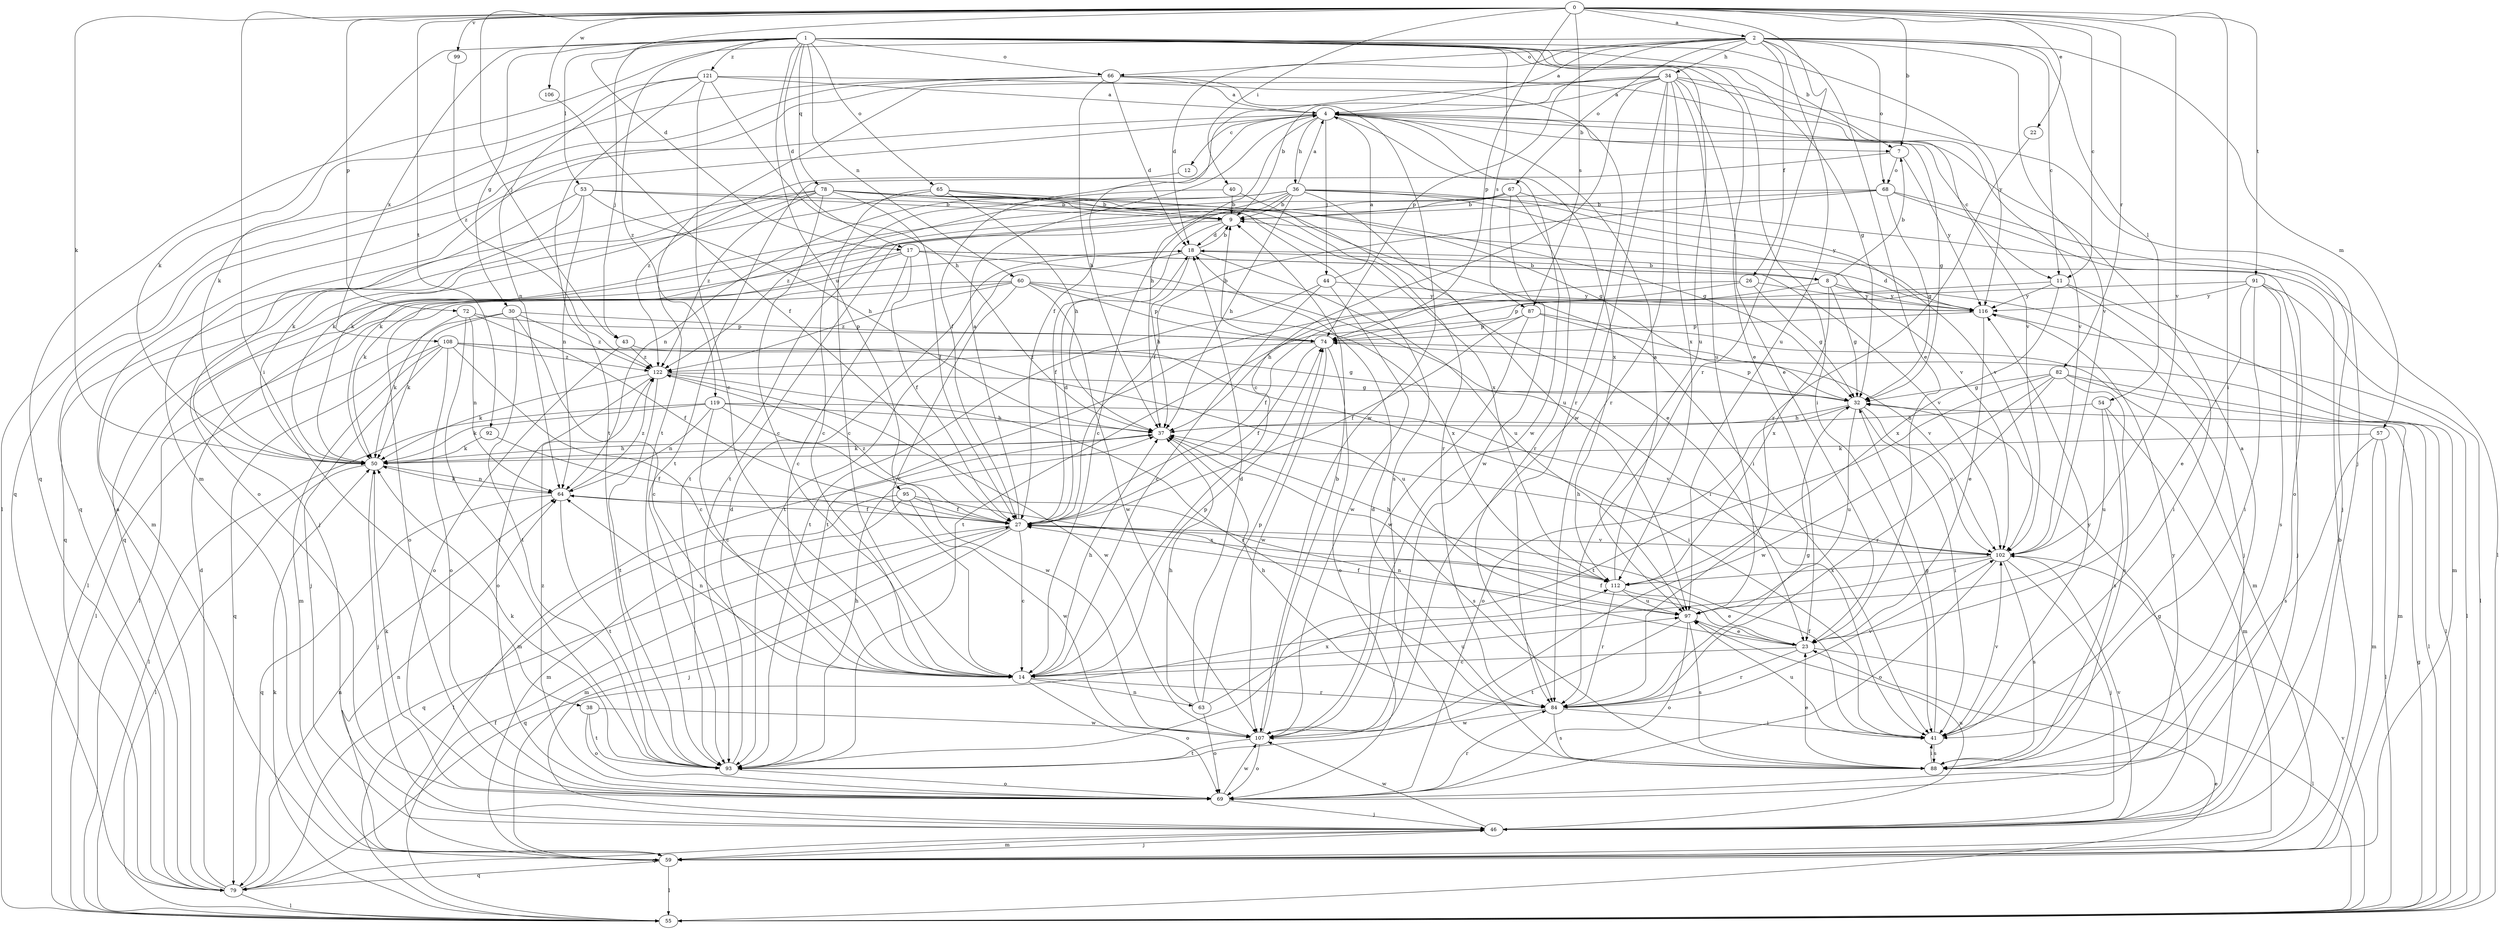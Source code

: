 strict digraph  {
0;
1;
2;
4;
7;
8;
9;
11;
12;
14;
17;
18;
22;
23;
26;
27;
30;
32;
34;
36;
37;
38;
40;
41;
43;
44;
46;
50;
53;
54;
55;
57;
59;
60;
63;
64;
65;
66;
67;
68;
69;
72;
74;
78;
79;
82;
84;
87;
88;
91;
92;
93;
95;
97;
99;
102;
106;
107;
108;
112;
116;
119;
121;
122;
0 -> 2  [label=a];
0 -> 7  [label=b];
0 -> 11  [label=c];
0 -> 17  [label=d];
0 -> 22  [label=e];
0 -> 38  [label=i];
0 -> 40  [label=i];
0 -> 41  [label=i];
0 -> 43  [label=j];
0 -> 50  [label=k];
0 -> 72  [label=p];
0 -> 74  [label=p];
0 -> 82  [label=r];
0 -> 84  [label=r];
0 -> 87  [label=s];
0 -> 91  [label=t];
0 -> 92  [label=t];
0 -> 99  [label=v];
0 -> 102  [label=v];
0 -> 106  [label=w];
1 -> 7  [label=b];
1 -> 17  [label=d];
1 -> 23  [label=e];
1 -> 30  [label=g];
1 -> 32  [label=g];
1 -> 41  [label=i];
1 -> 43  [label=j];
1 -> 50  [label=k];
1 -> 53  [label=l];
1 -> 60  [label=n];
1 -> 65  [label=o];
1 -> 66  [label=o];
1 -> 78  [label=q];
1 -> 87  [label=s];
1 -> 95  [label=u];
1 -> 97  [label=u];
1 -> 108  [label=x];
1 -> 116  [label=y];
1 -> 119  [label=z];
1 -> 121  [label=z];
2 -> 4  [label=a];
2 -> 11  [label=c];
2 -> 18  [label=d];
2 -> 23  [label=e];
2 -> 26  [label=f];
2 -> 34  [label=h];
2 -> 54  [label=l];
2 -> 57  [label=m];
2 -> 66  [label=o];
2 -> 67  [label=o];
2 -> 68  [label=o];
2 -> 74  [label=p];
2 -> 79  [label=q];
2 -> 97  [label=u];
2 -> 102  [label=v];
4 -> 7  [label=b];
4 -> 11  [label=c];
4 -> 12  [label=c];
4 -> 27  [label=f];
4 -> 32  [label=g];
4 -> 36  [label=h];
4 -> 37  [label=h];
4 -> 44  [label=j];
4 -> 79  [label=q];
4 -> 107  [label=w];
4 -> 112  [label=x];
7 -> 68  [label=o];
7 -> 93  [label=t];
7 -> 116  [label=y];
8 -> 7  [label=b];
8 -> 32  [label=g];
8 -> 46  [label=j];
8 -> 74  [label=p];
8 -> 112  [label=x];
8 -> 116  [label=y];
9 -> 18  [label=d];
9 -> 27  [label=f];
9 -> 46  [label=j];
11 -> 41  [label=i];
11 -> 59  [label=m];
11 -> 93  [label=t];
11 -> 112  [label=x];
11 -> 116  [label=y];
12 -> 122  [label=z];
14 -> 37  [label=h];
14 -> 63  [label=n];
14 -> 64  [label=n];
14 -> 69  [label=o];
14 -> 74  [label=p];
14 -> 84  [label=r];
14 -> 97  [label=u];
17 -> 8  [label=b];
17 -> 14  [label=c];
17 -> 27  [label=f];
17 -> 41  [label=i];
17 -> 50  [label=k];
17 -> 55  [label=l];
17 -> 102  [label=v];
18 -> 8  [label=b];
18 -> 9  [label=b];
18 -> 37  [label=h];
18 -> 93  [label=t];
18 -> 97  [label=u];
22 -> 84  [label=r];
23 -> 14  [label=c];
23 -> 27  [label=f];
23 -> 55  [label=l];
23 -> 64  [label=n];
23 -> 84  [label=r];
26 -> 27  [label=f];
26 -> 32  [label=g];
26 -> 37  [label=h];
26 -> 116  [label=y];
27 -> 4  [label=a];
27 -> 14  [label=c];
27 -> 18  [label=d];
27 -> 46  [label=j];
27 -> 59  [label=m];
27 -> 79  [label=q];
27 -> 102  [label=v];
27 -> 122  [label=z];
30 -> 14  [label=c];
30 -> 50  [label=k];
30 -> 55  [label=l];
30 -> 74  [label=p];
30 -> 93  [label=t];
30 -> 122  [label=z];
32 -> 37  [label=h];
32 -> 41  [label=i];
32 -> 69  [label=o];
32 -> 74  [label=p];
32 -> 97  [label=u];
32 -> 102  [label=v];
34 -> 4  [label=a];
34 -> 9  [label=b];
34 -> 14  [label=c];
34 -> 23  [label=e];
34 -> 27  [label=f];
34 -> 46  [label=j];
34 -> 84  [label=r];
34 -> 93  [label=t];
34 -> 97  [label=u];
34 -> 102  [label=v];
34 -> 107  [label=w];
34 -> 112  [label=x];
36 -> 4  [label=a];
36 -> 9  [label=b];
36 -> 14  [label=c];
36 -> 37  [label=h];
36 -> 55  [label=l];
36 -> 64  [label=n];
36 -> 93  [label=t];
36 -> 97  [label=u];
36 -> 102  [label=v];
36 -> 116  [label=y];
36 -> 122  [label=z];
37 -> 50  [label=k];
37 -> 59  [label=m];
37 -> 88  [label=s];
38 -> 69  [label=o];
38 -> 93  [label=t];
38 -> 107  [label=w];
40 -> 9  [label=b];
40 -> 14  [label=c];
40 -> 23  [label=e];
41 -> 27  [label=f];
41 -> 32  [label=g];
41 -> 88  [label=s];
41 -> 97  [label=u];
41 -> 102  [label=v];
41 -> 116  [label=y];
43 -> 41  [label=i];
43 -> 69  [label=o];
43 -> 122  [label=z];
44 -> 4  [label=a];
44 -> 14  [label=c];
44 -> 93  [label=t];
44 -> 107  [label=w];
44 -> 116  [label=y];
46 -> 32  [label=g];
46 -> 59  [label=m];
46 -> 79  [label=q];
46 -> 97  [label=u];
46 -> 102  [label=v];
46 -> 107  [label=w];
50 -> 37  [label=h];
50 -> 46  [label=j];
50 -> 55  [label=l];
50 -> 64  [label=n];
53 -> 9  [label=b];
53 -> 37  [label=h];
53 -> 50  [label=k];
53 -> 64  [label=n];
53 -> 69  [label=o];
53 -> 112  [label=x];
54 -> 37  [label=h];
54 -> 59  [label=m];
54 -> 88  [label=s];
54 -> 97  [label=u];
55 -> 23  [label=e];
55 -> 27  [label=f];
55 -> 32  [label=g];
55 -> 50  [label=k];
55 -> 102  [label=v];
57 -> 50  [label=k];
57 -> 55  [label=l];
57 -> 59  [label=m];
57 -> 88  [label=s];
59 -> 9  [label=b];
59 -> 46  [label=j];
59 -> 55  [label=l];
59 -> 64  [label=n];
59 -> 79  [label=q];
60 -> 14  [label=c];
60 -> 55  [label=l];
60 -> 69  [label=o];
60 -> 74  [label=p];
60 -> 107  [label=w];
60 -> 112  [label=x];
60 -> 116  [label=y];
60 -> 122  [label=z];
63 -> 18  [label=d];
63 -> 37  [label=h];
63 -> 69  [label=o];
63 -> 74  [label=p];
63 -> 112  [label=x];
64 -> 27  [label=f];
64 -> 50  [label=k];
64 -> 79  [label=q];
64 -> 93  [label=t];
64 -> 122  [label=z];
65 -> 9  [label=b];
65 -> 14  [label=c];
65 -> 32  [label=g];
65 -> 37  [label=h];
65 -> 79  [label=q];
66 -> 4  [label=a];
66 -> 18  [label=d];
66 -> 37  [label=h];
66 -> 55  [label=l];
66 -> 59  [label=m];
66 -> 79  [label=q];
66 -> 102  [label=v];
66 -> 107  [label=w];
67 -> 9  [label=b];
67 -> 50  [label=k];
67 -> 84  [label=r];
67 -> 93  [label=t];
67 -> 102  [label=v];
67 -> 107  [label=w];
68 -> 9  [label=b];
68 -> 27  [label=f];
68 -> 32  [label=g];
68 -> 46  [label=j];
68 -> 50  [label=k];
68 -> 69  [label=o];
69 -> 46  [label=j];
69 -> 50  [label=k];
69 -> 84  [label=r];
69 -> 107  [label=w];
69 -> 116  [label=y];
69 -> 122  [label=z];
72 -> 27  [label=f];
72 -> 50  [label=k];
72 -> 64  [label=n];
72 -> 74  [label=p];
72 -> 93  [label=t];
74 -> 9  [label=b];
74 -> 27  [label=f];
74 -> 55  [label=l];
74 -> 69  [label=o];
74 -> 107  [label=w];
74 -> 122  [label=z];
78 -> 9  [label=b];
78 -> 14  [label=c];
78 -> 27  [label=f];
78 -> 32  [label=g];
78 -> 41  [label=i];
78 -> 50  [label=k];
78 -> 59  [label=m];
78 -> 79  [label=q];
78 -> 84  [label=r];
78 -> 88  [label=s];
78 -> 122  [label=z];
79 -> 4  [label=a];
79 -> 18  [label=d];
79 -> 55  [label=l];
79 -> 64  [label=n];
82 -> 32  [label=g];
82 -> 55  [label=l];
82 -> 59  [label=m];
82 -> 84  [label=r];
82 -> 88  [label=s];
82 -> 93  [label=t];
82 -> 107  [label=w];
84 -> 32  [label=g];
84 -> 37  [label=h];
84 -> 41  [label=i];
84 -> 88  [label=s];
84 -> 102  [label=v];
84 -> 107  [label=w];
87 -> 27  [label=f];
87 -> 59  [label=m];
87 -> 74  [label=p];
87 -> 102  [label=v];
87 -> 107  [label=w];
88 -> 4  [label=a];
88 -> 18  [label=d];
88 -> 23  [label=e];
88 -> 41  [label=i];
91 -> 23  [label=e];
91 -> 41  [label=i];
91 -> 46  [label=j];
91 -> 55  [label=l];
91 -> 88  [label=s];
91 -> 93  [label=t];
91 -> 116  [label=y];
92 -> 27  [label=f];
92 -> 50  [label=k];
93 -> 18  [label=d];
93 -> 37  [label=h];
93 -> 50  [label=k];
93 -> 69  [label=o];
95 -> 27  [label=f];
95 -> 55  [label=l];
95 -> 59  [label=m];
95 -> 107  [label=w];
95 -> 112  [label=x];
97 -> 23  [label=e];
97 -> 27  [label=f];
97 -> 69  [label=o];
97 -> 88  [label=s];
97 -> 93  [label=t];
99 -> 122  [label=z];
102 -> 37  [label=h];
102 -> 46  [label=j];
102 -> 69  [label=o];
102 -> 79  [label=q];
102 -> 88  [label=s];
102 -> 112  [label=x];
106 -> 27  [label=f];
107 -> 9  [label=b];
107 -> 69  [label=o];
107 -> 93  [label=t];
108 -> 14  [label=c];
108 -> 32  [label=g];
108 -> 46  [label=j];
108 -> 59  [label=m];
108 -> 69  [label=o];
108 -> 79  [label=q];
108 -> 97  [label=u];
108 -> 122  [label=z];
112 -> 4  [label=a];
112 -> 23  [label=e];
112 -> 37  [label=h];
112 -> 84  [label=r];
112 -> 97  [label=u];
116 -> 18  [label=d];
116 -> 23  [label=e];
116 -> 55  [label=l];
116 -> 74  [label=p];
119 -> 14  [label=c];
119 -> 37  [label=h];
119 -> 50  [label=k];
119 -> 55  [label=l];
119 -> 64  [label=n];
119 -> 102  [label=v];
119 -> 107  [label=w];
121 -> 4  [label=a];
121 -> 14  [label=c];
121 -> 37  [label=h];
121 -> 50  [label=k];
121 -> 64  [label=n];
121 -> 84  [label=r];
121 -> 93  [label=t];
122 -> 32  [label=g];
122 -> 50  [label=k];
122 -> 69  [label=o];
122 -> 84  [label=r];
122 -> 93  [label=t];
122 -> 107  [label=w];
}
